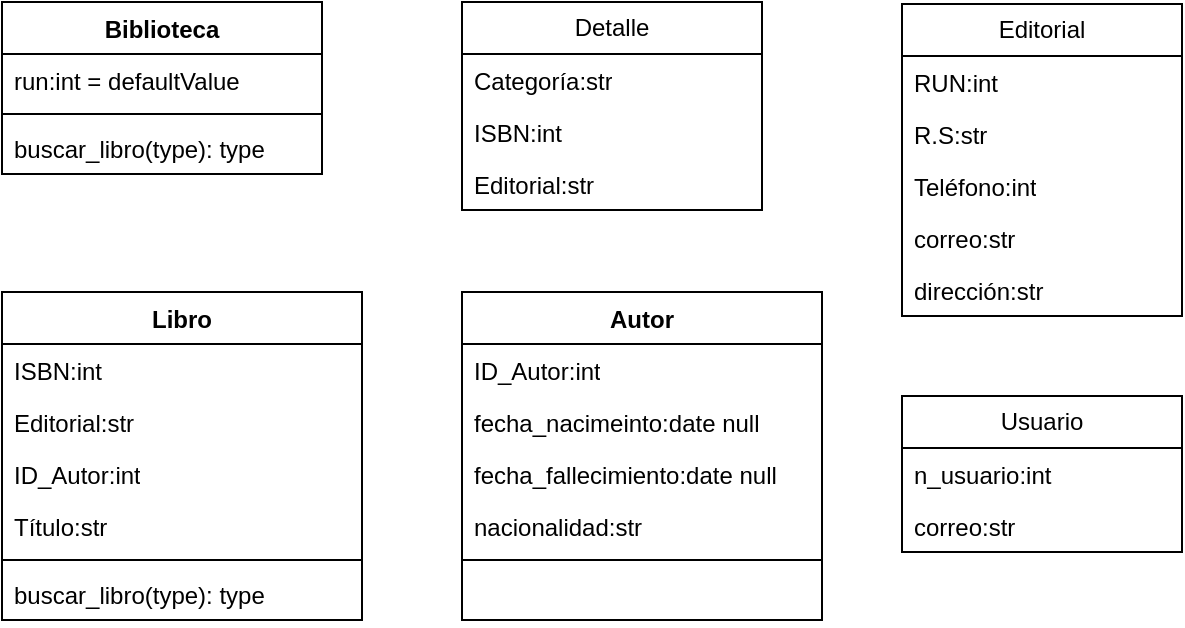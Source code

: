 <mxfile version="24.7.13">
  <diagram name="Página-1" id="Tiepd-8Uq4CCb9P9b49x">
    <mxGraphModel dx="670" dy="609" grid="1" gridSize="10" guides="1" tooltips="1" connect="1" arrows="1" fold="1" page="1" pageScale="1" pageWidth="827" pageHeight="1169" math="0" shadow="0">
      <root>
        <mxCell id="0" />
        <mxCell id="1" parent="0" />
        <mxCell id="bmPHCQ38n-288zm-gS6u-21" value="Biblioteca" style="swimlane;fontStyle=1;align=center;verticalAlign=top;childLayout=stackLayout;horizontal=1;startSize=26;horizontalStack=0;resizeParent=1;resizeParentMax=0;resizeLast=0;collapsible=1;marginBottom=0;whiteSpace=wrap;html=1;" vertex="1" parent="1">
          <mxGeometry x="40" y="40" width="160" height="86" as="geometry" />
        </mxCell>
        <mxCell id="bmPHCQ38n-288zm-gS6u-22" value="run:int = defaultValue" style="text;strokeColor=none;fillColor=none;align=left;verticalAlign=top;spacingLeft=4;spacingRight=4;overflow=hidden;rotatable=0;points=[[0,0.5],[1,0.5]];portConstraint=eastwest;whiteSpace=wrap;html=1;" vertex="1" parent="bmPHCQ38n-288zm-gS6u-21">
          <mxGeometry y="26" width="160" height="26" as="geometry" />
        </mxCell>
        <mxCell id="bmPHCQ38n-288zm-gS6u-23" value="" style="line;strokeWidth=1;fillColor=none;align=left;verticalAlign=middle;spacingTop=-1;spacingLeft=3;spacingRight=3;rotatable=0;labelPosition=right;points=[];portConstraint=eastwest;strokeColor=inherit;" vertex="1" parent="bmPHCQ38n-288zm-gS6u-21">
          <mxGeometry y="52" width="160" height="8" as="geometry" />
        </mxCell>
        <mxCell id="bmPHCQ38n-288zm-gS6u-24" value="buscar_libro(type): type" style="text;strokeColor=none;fillColor=none;align=left;verticalAlign=top;spacingLeft=4;spacingRight=4;overflow=hidden;rotatable=0;points=[[0,0.5],[1,0.5]];portConstraint=eastwest;whiteSpace=wrap;html=1;" vertex="1" parent="bmPHCQ38n-288zm-gS6u-21">
          <mxGeometry y="60" width="160" height="26" as="geometry" />
        </mxCell>
        <mxCell id="bmPHCQ38n-288zm-gS6u-25" value="Libro" style="swimlane;fontStyle=1;align=center;verticalAlign=top;childLayout=stackLayout;horizontal=1;startSize=26;horizontalStack=0;resizeParent=1;resizeParentMax=0;resizeLast=0;collapsible=1;marginBottom=0;whiteSpace=wrap;html=1;" vertex="1" parent="1">
          <mxGeometry x="40" y="185" width="180" height="164" as="geometry" />
        </mxCell>
        <mxCell id="bmPHCQ38n-288zm-gS6u-26" value="ISBN:int" style="text;strokeColor=none;fillColor=none;align=left;verticalAlign=top;spacingLeft=4;spacingRight=4;overflow=hidden;rotatable=0;points=[[0,0.5],[1,0.5]];portConstraint=eastwest;whiteSpace=wrap;html=1;" vertex="1" parent="bmPHCQ38n-288zm-gS6u-25">
          <mxGeometry y="26" width="180" height="26" as="geometry" />
        </mxCell>
        <mxCell id="bmPHCQ38n-288zm-gS6u-29" value="Editorial:str" style="text;strokeColor=none;fillColor=none;align=left;verticalAlign=top;spacingLeft=4;spacingRight=4;overflow=hidden;rotatable=0;points=[[0,0.5],[1,0.5]];portConstraint=eastwest;whiteSpace=wrap;html=1;" vertex="1" parent="bmPHCQ38n-288zm-gS6u-25">
          <mxGeometry y="52" width="180" height="26" as="geometry" />
        </mxCell>
        <mxCell id="bmPHCQ38n-288zm-gS6u-30" value="ID_Autor:int" style="text;strokeColor=none;fillColor=none;align=left;verticalAlign=top;spacingLeft=4;spacingRight=4;overflow=hidden;rotatable=0;points=[[0,0.5],[1,0.5]];portConstraint=eastwest;whiteSpace=wrap;html=1;" vertex="1" parent="bmPHCQ38n-288zm-gS6u-25">
          <mxGeometry y="78" width="180" height="26" as="geometry" />
        </mxCell>
        <mxCell id="bmPHCQ38n-288zm-gS6u-31" value="Título:str" style="text;strokeColor=none;fillColor=none;align=left;verticalAlign=top;spacingLeft=4;spacingRight=4;overflow=hidden;rotatable=0;points=[[0,0.5],[1,0.5]];portConstraint=eastwest;whiteSpace=wrap;html=1;" vertex="1" parent="bmPHCQ38n-288zm-gS6u-25">
          <mxGeometry y="104" width="180" height="26" as="geometry" />
        </mxCell>
        <mxCell id="bmPHCQ38n-288zm-gS6u-27" value="" style="line;strokeWidth=1;fillColor=none;align=left;verticalAlign=middle;spacingTop=-1;spacingLeft=3;spacingRight=3;rotatable=0;labelPosition=right;points=[];portConstraint=eastwest;strokeColor=inherit;" vertex="1" parent="bmPHCQ38n-288zm-gS6u-25">
          <mxGeometry y="130" width="180" height="8" as="geometry" />
        </mxCell>
        <mxCell id="bmPHCQ38n-288zm-gS6u-28" value="buscar_libro(type): type" style="text;strokeColor=none;fillColor=none;align=left;verticalAlign=top;spacingLeft=4;spacingRight=4;overflow=hidden;rotatable=0;points=[[0,0.5],[1,0.5]];portConstraint=eastwest;whiteSpace=wrap;html=1;" vertex="1" parent="bmPHCQ38n-288zm-gS6u-25">
          <mxGeometry y="138" width="180" height="26" as="geometry" />
        </mxCell>
        <mxCell id="bmPHCQ38n-288zm-gS6u-32" value="Autor" style="swimlane;fontStyle=1;align=center;verticalAlign=top;childLayout=stackLayout;horizontal=1;startSize=26;horizontalStack=0;resizeParent=1;resizeParentMax=0;resizeLast=0;collapsible=1;marginBottom=0;whiteSpace=wrap;html=1;" vertex="1" parent="1">
          <mxGeometry x="270" y="185" width="180" height="164" as="geometry" />
        </mxCell>
        <mxCell id="bmPHCQ38n-288zm-gS6u-33" value="ID_Autor:int" style="text;strokeColor=none;fillColor=none;align=left;verticalAlign=top;spacingLeft=4;spacingRight=4;overflow=hidden;rotatable=0;points=[[0,0.5],[1,0.5]];portConstraint=eastwest;whiteSpace=wrap;html=1;" vertex="1" parent="bmPHCQ38n-288zm-gS6u-32">
          <mxGeometry y="26" width="180" height="26" as="geometry" />
        </mxCell>
        <mxCell id="bmPHCQ38n-288zm-gS6u-39" value="fecha_nacimeinto:date null" style="text;strokeColor=none;fillColor=none;align=left;verticalAlign=top;spacingLeft=4;spacingRight=4;overflow=hidden;rotatable=0;points=[[0,0.5],[1,0.5]];portConstraint=eastwest;whiteSpace=wrap;html=1;" vertex="1" parent="bmPHCQ38n-288zm-gS6u-32">
          <mxGeometry y="52" width="180" height="26" as="geometry" />
        </mxCell>
        <mxCell id="bmPHCQ38n-288zm-gS6u-40" value="fecha_fallecimiento:date null" style="text;strokeColor=none;fillColor=none;align=left;verticalAlign=top;spacingLeft=4;spacingRight=4;overflow=hidden;rotatable=0;points=[[0,0.5],[1,0.5]];portConstraint=eastwest;whiteSpace=wrap;html=1;" vertex="1" parent="bmPHCQ38n-288zm-gS6u-32">
          <mxGeometry y="78" width="180" height="26" as="geometry" />
        </mxCell>
        <mxCell id="bmPHCQ38n-288zm-gS6u-41" value="nacionalidad:str" style="text;strokeColor=none;fillColor=none;align=left;verticalAlign=top;spacingLeft=4;spacingRight=4;overflow=hidden;rotatable=0;points=[[0,0.5],[1,0.5]];portConstraint=eastwest;whiteSpace=wrap;html=1;" vertex="1" parent="bmPHCQ38n-288zm-gS6u-32">
          <mxGeometry y="104" width="180" height="26" as="geometry" />
        </mxCell>
        <mxCell id="bmPHCQ38n-288zm-gS6u-37" value="" style="line;strokeWidth=1;fillColor=none;align=left;verticalAlign=middle;spacingTop=-1;spacingLeft=3;spacingRight=3;rotatable=0;labelPosition=right;points=[];portConstraint=eastwest;strokeColor=inherit;" vertex="1" parent="bmPHCQ38n-288zm-gS6u-32">
          <mxGeometry y="130" width="180" height="8" as="geometry" />
        </mxCell>
        <mxCell id="bmPHCQ38n-288zm-gS6u-38" value="&amp;nbsp;" style="text;strokeColor=none;fillColor=none;align=left;verticalAlign=top;spacingLeft=4;spacingRight=4;overflow=hidden;rotatable=0;points=[[0,0.5],[1,0.5]];portConstraint=eastwest;whiteSpace=wrap;html=1;" vertex="1" parent="bmPHCQ38n-288zm-gS6u-32">
          <mxGeometry y="138" width="180" height="26" as="geometry" />
        </mxCell>
        <mxCell id="bmPHCQ38n-288zm-gS6u-42" value="Detalle" style="swimlane;fontStyle=0;childLayout=stackLayout;horizontal=1;startSize=26;fillColor=none;horizontalStack=0;resizeParent=1;resizeParentMax=0;resizeLast=0;collapsible=1;marginBottom=0;whiteSpace=wrap;html=1;" vertex="1" parent="1">
          <mxGeometry x="270" y="40" width="150" height="104" as="geometry" />
        </mxCell>
        <mxCell id="bmPHCQ38n-288zm-gS6u-43" value="Categoría:str" style="text;strokeColor=none;fillColor=none;align=left;verticalAlign=top;spacingLeft=4;spacingRight=4;overflow=hidden;rotatable=0;points=[[0,0.5],[1,0.5]];portConstraint=eastwest;whiteSpace=wrap;html=1;" vertex="1" parent="bmPHCQ38n-288zm-gS6u-42">
          <mxGeometry y="26" width="150" height="26" as="geometry" />
        </mxCell>
        <mxCell id="bmPHCQ38n-288zm-gS6u-44" value="ISBN:int" style="text;strokeColor=none;fillColor=none;align=left;verticalAlign=top;spacingLeft=4;spacingRight=4;overflow=hidden;rotatable=0;points=[[0,0.5],[1,0.5]];portConstraint=eastwest;whiteSpace=wrap;html=1;" vertex="1" parent="bmPHCQ38n-288zm-gS6u-42">
          <mxGeometry y="52" width="150" height="26" as="geometry" />
        </mxCell>
        <mxCell id="bmPHCQ38n-288zm-gS6u-45" value="Editorial:str" style="text;strokeColor=none;fillColor=none;align=left;verticalAlign=top;spacingLeft=4;spacingRight=4;overflow=hidden;rotatable=0;points=[[0,0.5],[1,0.5]];portConstraint=eastwest;whiteSpace=wrap;html=1;" vertex="1" parent="bmPHCQ38n-288zm-gS6u-42">
          <mxGeometry y="78" width="150" height="26" as="geometry" />
        </mxCell>
        <mxCell id="bmPHCQ38n-288zm-gS6u-46" value="Editorial" style="swimlane;fontStyle=0;childLayout=stackLayout;horizontal=1;startSize=26;fillColor=none;horizontalStack=0;resizeParent=1;resizeParentMax=0;resizeLast=0;collapsible=1;marginBottom=0;whiteSpace=wrap;html=1;" vertex="1" parent="1">
          <mxGeometry x="490" y="41" width="140" height="156" as="geometry" />
        </mxCell>
        <mxCell id="bmPHCQ38n-288zm-gS6u-47" value="RUN:int" style="text;strokeColor=none;fillColor=none;align=left;verticalAlign=top;spacingLeft=4;spacingRight=4;overflow=hidden;rotatable=0;points=[[0,0.5],[1,0.5]];portConstraint=eastwest;whiteSpace=wrap;html=1;" vertex="1" parent="bmPHCQ38n-288zm-gS6u-46">
          <mxGeometry y="26" width="140" height="26" as="geometry" />
        </mxCell>
        <mxCell id="bmPHCQ38n-288zm-gS6u-48" value="R.S:str" style="text;strokeColor=none;fillColor=none;align=left;verticalAlign=top;spacingLeft=4;spacingRight=4;overflow=hidden;rotatable=0;points=[[0,0.5],[1,0.5]];portConstraint=eastwest;whiteSpace=wrap;html=1;" vertex="1" parent="bmPHCQ38n-288zm-gS6u-46">
          <mxGeometry y="52" width="140" height="26" as="geometry" />
        </mxCell>
        <mxCell id="bmPHCQ38n-288zm-gS6u-49" value="Teléfono:int" style="text;strokeColor=none;fillColor=none;align=left;verticalAlign=top;spacingLeft=4;spacingRight=4;overflow=hidden;rotatable=0;points=[[0,0.5],[1,0.5]];portConstraint=eastwest;whiteSpace=wrap;html=1;" vertex="1" parent="bmPHCQ38n-288zm-gS6u-46">
          <mxGeometry y="78" width="140" height="26" as="geometry" />
        </mxCell>
        <mxCell id="bmPHCQ38n-288zm-gS6u-50" value="correo:str" style="text;strokeColor=none;fillColor=none;align=left;verticalAlign=top;spacingLeft=4;spacingRight=4;overflow=hidden;rotatable=0;points=[[0,0.5],[1,0.5]];portConstraint=eastwest;whiteSpace=wrap;html=1;" vertex="1" parent="bmPHCQ38n-288zm-gS6u-46">
          <mxGeometry y="104" width="140" height="26" as="geometry" />
        </mxCell>
        <mxCell id="bmPHCQ38n-288zm-gS6u-51" value="dirección:str" style="text;strokeColor=none;fillColor=none;align=left;verticalAlign=top;spacingLeft=4;spacingRight=4;overflow=hidden;rotatable=0;points=[[0,0.5],[1,0.5]];portConstraint=eastwest;whiteSpace=wrap;html=1;" vertex="1" parent="bmPHCQ38n-288zm-gS6u-46">
          <mxGeometry y="130" width="140" height="26" as="geometry" />
        </mxCell>
        <mxCell id="bmPHCQ38n-288zm-gS6u-57" value="Usuario" style="swimlane;fontStyle=0;childLayout=stackLayout;horizontal=1;startSize=26;fillColor=none;horizontalStack=0;resizeParent=1;resizeParentMax=0;resizeLast=0;collapsible=1;marginBottom=0;whiteSpace=wrap;html=1;" vertex="1" parent="1">
          <mxGeometry x="490" y="237" width="140" height="78" as="geometry" />
        </mxCell>
        <mxCell id="bmPHCQ38n-288zm-gS6u-58" value="n_usuario:int" style="text;strokeColor=none;fillColor=none;align=left;verticalAlign=top;spacingLeft=4;spacingRight=4;overflow=hidden;rotatable=0;points=[[0,0.5],[1,0.5]];portConstraint=eastwest;whiteSpace=wrap;html=1;" vertex="1" parent="bmPHCQ38n-288zm-gS6u-57">
          <mxGeometry y="26" width="140" height="26" as="geometry" />
        </mxCell>
        <mxCell id="bmPHCQ38n-288zm-gS6u-59" value="correo:str" style="text;strokeColor=none;fillColor=none;align=left;verticalAlign=top;spacingLeft=4;spacingRight=4;overflow=hidden;rotatable=0;points=[[0,0.5],[1,0.5]];portConstraint=eastwest;whiteSpace=wrap;html=1;" vertex="1" parent="bmPHCQ38n-288zm-gS6u-57">
          <mxGeometry y="52" width="140" height="26" as="geometry" />
        </mxCell>
      </root>
    </mxGraphModel>
  </diagram>
</mxfile>
